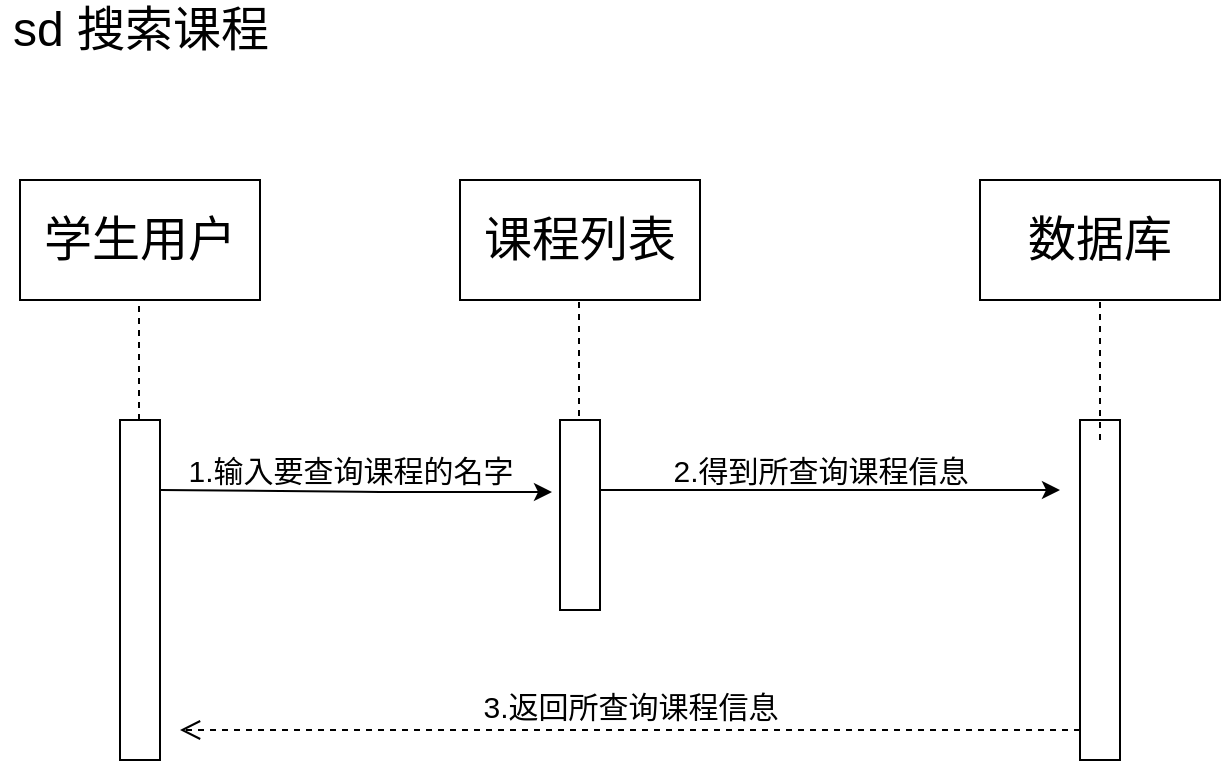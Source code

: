 <mxfile version="14.6.3" type="github">
  <diagram id="rw_WCFaZcFxN_9Bmtkda" name="Page-1">
    <mxGraphModel dx="1038" dy="547" grid="1" gridSize="10" guides="1" tooltips="1" connect="1" arrows="1" fold="1" page="1" pageScale="1" pageWidth="827" pageHeight="1169" math="0" shadow="0">
      <root>
        <mxCell id="0" />
        <mxCell id="1" parent="0" />
        <mxCell id="oGuZRmNSNqqISoWWpiAV-7" value="&lt;span style=&quot;font-size: 24px&quot;&gt;&lt;font style=&quot;vertical-align: inherit&quot;&gt;&lt;font style=&quot;vertical-align: inherit&quot;&gt;&lt;font style=&quot;vertical-align: inherit&quot;&gt;&lt;font style=&quot;vertical-align: inherit&quot;&gt;&lt;font style=&quot;vertical-align: inherit&quot;&gt;&lt;font style=&quot;vertical-align: inherit&quot;&gt;sd 搜索课程&lt;/font&gt;&lt;/font&gt;&lt;/font&gt;&lt;/font&gt;&lt;br&gt;&lt;/font&gt;&lt;/font&gt;&lt;/span&gt;" style="text;html=1;resizable=0;autosize=1;align=center;verticalAlign=middle;points=[];fillColor=none;strokeColor=none;rounded=0;" vertex="1" parent="1">
          <mxGeometry x="90" y="80" width="140" height="20" as="geometry" />
        </mxCell>
        <mxCell id="oGuZRmNSNqqISoWWpiAV-9" value="&lt;font style=&quot;vertical-align: inherit&quot;&gt;&lt;font style=&quot;vertical-align: inherit ; font-size: 24px&quot;&gt;&lt;font style=&quot;vertical-align: inherit&quot;&gt;&lt;font style=&quot;vertical-align: inherit&quot;&gt;学生用户&lt;/font&gt;&lt;/font&gt;&lt;/font&gt;&lt;/font&gt;" style="whiteSpace=wrap;html=1;" vertex="1" parent="1">
          <mxGeometry x="100" y="165" width="120" height="60" as="geometry" />
        </mxCell>
        <mxCell id="oGuZRmNSNqqISoWWpiAV-10" value="" style="endArrow=none;dashed=1;html=1;" edge="1" parent="1">
          <mxGeometry width="50" height="50" relative="1" as="geometry">
            <mxPoint x="159.5" y="285" as="sourcePoint" />
            <mxPoint x="159.5" y="225" as="targetPoint" />
          </mxGeometry>
        </mxCell>
        <mxCell id="oGuZRmNSNqqISoWWpiAV-11" value="" style="rounded=0;whiteSpace=wrap;html=1;direction=south;" vertex="1" parent="1">
          <mxGeometry x="150" y="285" width="20" height="170" as="geometry" />
        </mxCell>
        <mxCell id="oGuZRmNSNqqISoWWpiAV-15" value="&lt;font style=&quot;font-size: 24px&quot;&gt;课程列表&lt;/font&gt;" style="whiteSpace=wrap;html=1;" vertex="1" parent="1">
          <mxGeometry x="320" y="165" width="120" height="60" as="geometry" />
        </mxCell>
        <mxCell id="oGuZRmNSNqqISoWWpiAV-17" value="" style="endArrow=none;dashed=1;html=1;" edge="1" parent="1">
          <mxGeometry width="50" height="50" relative="1" as="geometry">
            <mxPoint x="379.5" y="295" as="sourcePoint" />
            <mxPoint x="379.5" y="225" as="targetPoint" />
          </mxGeometry>
        </mxCell>
        <mxCell id="oGuZRmNSNqqISoWWpiAV-18" value="" style="rounded=0;whiteSpace=wrap;html=1;direction=south;" vertex="1" parent="1">
          <mxGeometry x="370" y="285" width="20" height="95" as="geometry" />
        </mxCell>
        <mxCell id="oGuZRmNSNqqISoWWpiAV-19" value="" style="endArrow=classic;html=1;" edge="1" parent="1">
          <mxGeometry width="50" height="50" relative="1" as="geometry">
            <mxPoint x="170" y="320" as="sourcePoint" />
            <mxPoint x="366" y="321" as="targetPoint" />
            <Array as="points">
              <mxPoint x="280" y="321" />
              <mxPoint x="330" y="321" />
            </Array>
          </mxGeometry>
        </mxCell>
        <mxCell id="oGuZRmNSNqqISoWWpiAV-20" value="&lt;font style=&quot;font-size: 15px&quot;&gt;1.输入要查询课程的名字&lt;/font&gt;" style="text;html=1;resizable=0;autosize=1;align=center;verticalAlign=middle;points=[];fillColor=none;strokeColor=none;rounded=0;" vertex="1" parent="1">
          <mxGeometry x="175" y="300" width="180" height="20" as="geometry" />
        </mxCell>
        <mxCell id="oGuZRmNSNqqISoWWpiAV-21" value="&lt;font style=&quot;font-size: 24px&quot;&gt;数据库&lt;/font&gt;" style="whiteSpace=wrap;html=1;" vertex="1" parent="1">
          <mxGeometry x="580" y="165" width="120" height="60" as="geometry" />
        </mxCell>
        <mxCell id="oGuZRmNSNqqISoWWpiAV-22" value="" style="rounded=0;whiteSpace=wrap;html=1;direction=south;" vertex="1" parent="1">
          <mxGeometry x="630" y="285" width="20" height="170" as="geometry" />
        </mxCell>
        <mxCell id="oGuZRmNSNqqISoWWpiAV-24" value="" style="endArrow=none;dashed=1;html=1;" edge="1" parent="1">
          <mxGeometry width="50" height="50" relative="1" as="geometry">
            <mxPoint x="640" y="295" as="sourcePoint" />
            <mxPoint x="640" y="225" as="targetPoint" />
            <Array as="points">
              <mxPoint x="640" y="295" />
              <mxPoint x="640" y="275" />
              <mxPoint x="640" y="245" />
            </Array>
          </mxGeometry>
        </mxCell>
        <mxCell id="oGuZRmNSNqqISoWWpiAV-25" value="" style="endArrow=classic;html=1;" edge="1" parent="1">
          <mxGeometry width="50" height="50" relative="1" as="geometry">
            <mxPoint x="390" y="320" as="sourcePoint" />
            <mxPoint x="620" y="320" as="targetPoint" />
          </mxGeometry>
        </mxCell>
        <mxCell id="oGuZRmNSNqqISoWWpiAV-26" value="&lt;font style=&quot;font-size: 15px&quot;&gt;2.得到所查询课程信息&lt;/font&gt;" style="text;html=1;resizable=0;autosize=1;align=center;verticalAlign=middle;points=[];fillColor=none;strokeColor=none;rounded=0;" vertex="1" parent="1">
          <mxGeometry x="420" y="300" width="160" height="20" as="geometry" />
        </mxCell>
        <mxCell id="oGuZRmNSNqqISoWWpiAV-27" value="&lt;font style=&quot;font-size: 15px&quot;&gt;3.返回所查询课程信息&lt;/font&gt;" style="html=1;verticalAlign=bottom;endArrow=open;dashed=1;endSize=8;" edge="1" parent="1">
          <mxGeometry relative="1" as="geometry">
            <mxPoint x="630" y="440" as="sourcePoint" />
            <mxPoint x="180" y="440" as="targetPoint" />
          </mxGeometry>
        </mxCell>
      </root>
    </mxGraphModel>
  </diagram>
</mxfile>
